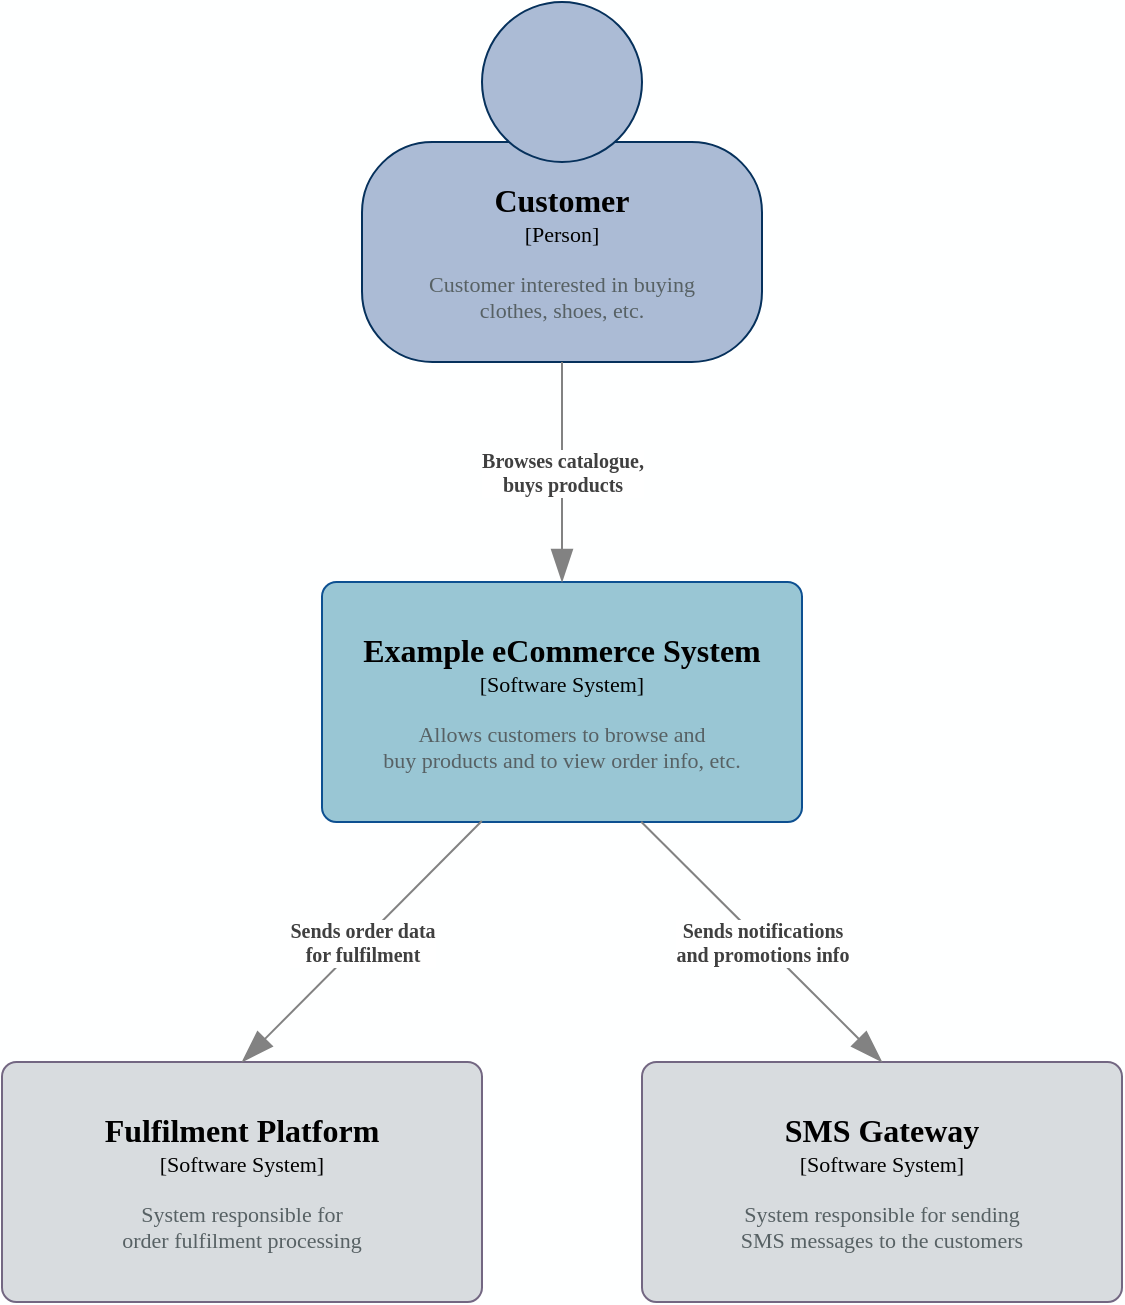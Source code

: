 <mxfile version="14.6.13" type="device"><diagram id="MOn5Ennu0OeuUZTOQfEW" name="Seite-1"><mxGraphModel dx="1089" dy="969" grid="1" gridSize="10" guides="1" tooltips="1" connect="1" arrows="1" fold="1" page="1" pageScale="1" pageWidth="827" pageHeight="1169" background="#FEFFFF" math="0" shadow="0"><root><mxCell id="0"/><mxCell id="1" parent="0"/><object label="&lt;font style=&quot;font-size: 16px&quot;&gt;&lt;b&gt;%A_NAME%&lt;/b&gt;&lt;/font&gt;&lt;br&gt;&lt;div&gt;&lt;font style=&quot;font-size: 11px&quot;&gt;[Person]&lt;/font&gt;&lt;/div&gt;&lt;div style=&quot;font-size: 10px&quot;&gt;&lt;br&gt;&lt;/div&gt;&lt;div style=&quot;font-size: 11px&quot;&gt;&lt;font color=&quot;#576164&quot;&gt;%B_DESCRIPTION%&lt;/font&gt;&lt;/div&gt;" A_NAME="Customer" B_DESCRIPTION="Customer interested in buying &#10;clothes, shoes, etc." placeholders="1" id="OmcaF1mmbnWZCGJLDwBn-1"><mxCell style="shape=stencil(tZTRUsMgEEW/hsdmCNimr06s/4Fka3aSQAZwWv16STYZRaXjaDuTl3sXTu6SJUzWvlUjMMGNGoDJBybEoDRCJ3fbjb7bjOC8NdGNS1qql3tO+kRa8EUrP4IOZB7xDA3ZPjjbwQmbsADQtOAwTFV5YPw+rpkeWWtrTCSgNT6pfKpHmEIT9/IzwXixpde8LppUzI0DBHBLZnKZePw9OMUW1bXA5a3AvBDpWZTXI98MXP2DLOvo5IZG1k9Kd8/OvpjmxzxzxU0Tm/nmVWbO13tQrnPvtMe35fZIcfkUjtj3dCNyDWVix63WwYV+oO9x9PDRze7LCCfd7NNmVvn32N/SzS79XmbjHQ==);whiteSpace=wrap;html=1;rounded=1;fontColor=#000000;arcSize=30;allowArrows=0;rotatable=0;spacingTop=70;aspect=fixed;editable=1;metaEdit=1;resizable=0;strokeColor=#06315C;fillColor=#ABBBD5;recursiveResize=0;expand=0;fontFamily=Calibri;" parent="1" vertex="1"><mxGeometry x="260.0" y="30" width="200" height="180" as="geometry"/></mxCell></object><object label="&lt;font style=&quot;font-size: 16px&quot;&gt;&lt;b&gt;%A_NAME%&lt;/b&gt;&lt;/font&gt;&lt;br&gt;&lt;div&gt;&lt;font style=&quot;font-size: 11px&quot;&gt;[Software System]&lt;/font&gt;&lt;/div&gt;&lt;div style=&quot;font-size: 10px&quot;&gt;&lt;br&gt;&lt;/div&gt;&lt;div style=&quot;font-size: 11px&quot;&gt;&lt;font color=&quot;#576164&quot;&gt;%B_DESCRIPTION%&lt;/font&gt;&lt;/div&gt;" placeholders="1" A_NAME="Example eCommerce System" B_DESCRIPTION="Allows customers to browse and &#10;buy products and to view order info, etc." id="OmcaF1mmbnWZCGJLDwBn-2"><mxCell style="rounded=1;whiteSpace=wrap;html=1;fontColor=#000000;arcSize=6;metaEdit=1;points=[[0.25,0,0],[0.5,0,0],[0.75,0,0],[1,0.25,0],[1,0.5,0],[1,0.75,0],[0.75,1,0],[0.5,1,0],[0.25,1,0],[0,0.75,0],[0,0.5,0],[0,0.25,0]];resizable=0;editable=1;movableLabel=0;allowArrows=0;rotatable=0;imageWidth=24;fillColor=#99C6D4;strokeColor=#0D5091;expand=0;recursiveResize=0;fontFamily=Calibri;" parent="1" vertex="1"><mxGeometry x="240.0" y="320" width="240" height="120" as="geometry"/></mxCell></object><object label="&lt;font style=&quot;font-size: 16px&quot;&gt;&lt;b&gt;%A_NAME%&lt;/b&gt;&lt;/font&gt;&lt;br&gt;&lt;div&gt;&lt;font style=&quot;font-size: 11px&quot;&gt;[Software System]&lt;/font&gt;&lt;/div&gt;&lt;div style=&quot;font-size: 10px&quot;&gt;&lt;br&gt;&lt;/div&gt;&lt;div style=&quot;font-size: 11px&quot;&gt;&lt;font color=&quot;#576164&quot;&gt;%B_DESCRIPTION%&lt;/font&gt;&lt;/div&gt;" placeholders="1" A_NAME="Fulfilment Platform" B_DESCRIPTION="System responsible for &#10;order fulfilment processing" id="OmcaF1mmbnWZCGJLDwBn-3"><mxCell style="rounded=1;whiteSpace=wrap;html=1;fontColor=#000000;arcSize=6;metaEdit=1;points=[[0.25,0,0],[0.5,0,0],[0.75,0,0],[1,0.25,0],[1,0.5,0],[1,0.75,0],[0.75,1,0],[0.5,1,0],[0.25,1,0],[0,0.75,0],[0,0.5,0],[0,0.25,0]];resizable=0;editable=1;movableLabel=0;allowArrows=0;rotatable=0;fillColor=#D8DCDF;strokeColor=#736782;recursiveResize=0;expand=0;fontFamily=Calibri;" parent="1" vertex="1"><mxGeometry x="80.0" y="560" width="240" height="120" as="geometry"/></mxCell></object><object label="&lt;font style=&quot;font-size: 16px&quot;&gt;&lt;b&gt;%A_NAME%&lt;/b&gt;&lt;/font&gt;&lt;br&gt;&lt;div&gt;&lt;font style=&quot;font-size: 11px&quot;&gt;[Software System]&lt;/font&gt;&lt;/div&gt;&lt;div style=&quot;font-size: 10px&quot;&gt;&lt;br&gt;&lt;/div&gt;&lt;div style=&quot;font-size: 11px&quot;&gt;&lt;font color=&quot;#576164&quot;&gt;%B_DESCRIPTION%&lt;/font&gt;&lt;/div&gt;" placeholders="1" A_NAME="SMS Gateway" B_DESCRIPTION="System responsible for sending &#10;SMS messages to the customers" id="OmcaF1mmbnWZCGJLDwBn-4"><mxCell style="rounded=1;whiteSpace=wrap;html=1;fontColor=#000000;arcSize=6;metaEdit=1;points=[[0.25,0,0],[0.5,0,0],[0.75,0,0],[1,0.25,0],[1,0.5,0],[1,0.75,0],[0.75,1,0],[0.5,1,0],[0.25,1,0],[0,0.75,0],[0,0.5,0],[0,0.25,0]];resizable=0;editable=1;movableLabel=0;allowArrows=0;rotatable=0;fillColor=#D8DCDF;strokeColor=#736782;recursiveResize=0;expand=0;fontFamily=Calibri;" parent="1" vertex="1"><mxGeometry x="400.0" y="560" width="240" height="120" as="geometry"/></mxCell></object><object label="&lt;div&gt;&lt;b&gt;%A_DESCRIPTION%&lt;/b&gt;&lt;br&gt;&lt;/div&gt;" placeholders="1" A_DESCRIPTION="Sends order data &#10;for fulfilment" id="OmcaF1mmbnWZCGJLDwBn-5"><mxCell style="endArrow=blockThin;html=1;fontSize=10;fontColor=#404040;strokeWidth=1;endFill=1;strokeColor=#828282;elbow=vertical;metaEdit=1;backgroundOutline=0;editable=1;endSize=14;startSize=14;jumpStyle=arc;jumpSize=16;fontFamily=Calibri;entryX=0.5;entryY=0;entryDx=0;entryDy=0;entryPerimeter=0;exitX=0.333;exitY=0.996;exitDx=0;exitDy=0;exitPerimeter=0;" parent="1" source="OmcaF1mmbnWZCGJLDwBn-2" target="OmcaF1mmbnWZCGJLDwBn-3" edge="1"><mxGeometry width="50" height="50" relative="1" as="geometry"><mxPoint x="316" y="460" as="sourcePoint"/><mxPoint x="480.0" y="460" as="targetPoint"/></mxGeometry></mxCell></object><object label="&lt;div&gt;&lt;b&gt;%A_DESCRIPTION%&lt;/b&gt;&lt;br&gt;&lt;/div&gt;" placeholders="1" A_DESCRIPTION="Sends notifications&#10;and promotions info" id="OmcaF1mmbnWZCGJLDwBn-6"><mxCell style="endArrow=blockThin;html=1;fontSize=10;fontColor=#404040;strokeWidth=1;endFill=1;strokeColor=#828282;elbow=vertical;metaEdit=1;backgroundOutline=0;editable=1;endSize=14;startSize=14;jumpStyle=arc;jumpSize=16;fontFamily=Calibri;entryX=0.5;entryY=0;entryDx=0;entryDy=0;entryPerimeter=0;exitX=0.665;exitY=0.999;exitDx=0;exitDy=0;exitPerimeter=0;" parent="1" source="OmcaF1mmbnWZCGJLDwBn-2" target="OmcaF1mmbnWZCGJLDwBn-4" edge="1"><mxGeometry width="50" height="50" relative="1" as="geometry"><mxPoint x="396" y="470" as="sourcePoint"/><mxPoint x="480.0" y="460" as="targetPoint"/></mxGeometry></mxCell></object><object label="&lt;div&gt;&lt;b&gt;%A_DESCRIPTION%&lt;/b&gt;&lt;br&gt;&lt;/div&gt;" placeholders="1" A_DESCRIPTION="Browses catalogue,&#10;buys products" id="OmcaF1mmbnWZCGJLDwBn-7"><mxCell style="endArrow=blockThin;html=1;fontSize=10;fontColor=#404040;strokeWidth=1;endFill=1;strokeColor=#828282;elbow=vertical;metaEdit=1;backgroundOutline=0;editable=1;endSize=14;startSize=14;jumpStyle=arc;jumpSize=16;fontFamily=Calibri;exitX=0.5;exitY=1;exitDx=0;exitDy=0;entryX=0.5;entryY=0;entryDx=0;entryDy=0;entryPerimeter=0;" parent="1" source="OmcaF1mmbnWZCGJLDwBn-1" target="OmcaF1mmbnWZCGJLDwBn-2" edge="1"><mxGeometry width="50" height="50" relative="1" as="geometry"><mxPoint x="240" y="460" as="sourcePoint"/><mxPoint x="420" y="290" as="targetPoint"/></mxGeometry></mxCell></object></root></mxGraphModel></diagram></mxfile>